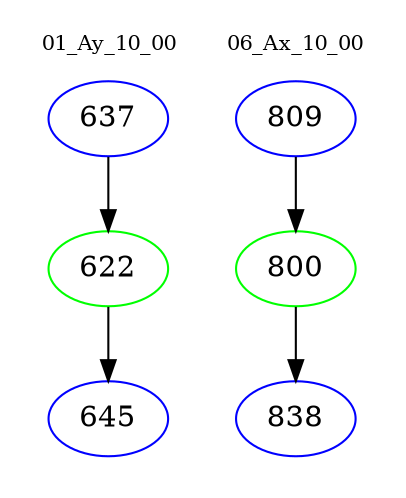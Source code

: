 digraph{
subgraph cluster_0 {
color = white
label = "01_Ay_10_00";
fontsize=10;
T0_637 [label="637", color="blue"]
T0_637 -> T0_622 [color="black"]
T0_622 [label="622", color="green"]
T0_622 -> T0_645 [color="black"]
T0_645 [label="645", color="blue"]
}
subgraph cluster_1 {
color = white
label = "06_Ax_10_00";
fontsize=10;
T1_809 [label="809", color="blue"]
T1_809 -> T1_800 [color="black"]
T1_800 [label="800", color="green"]
T1_800 -> T1_838 [color="black"]
T1_838 [label="838", color="blue"]
}
}
